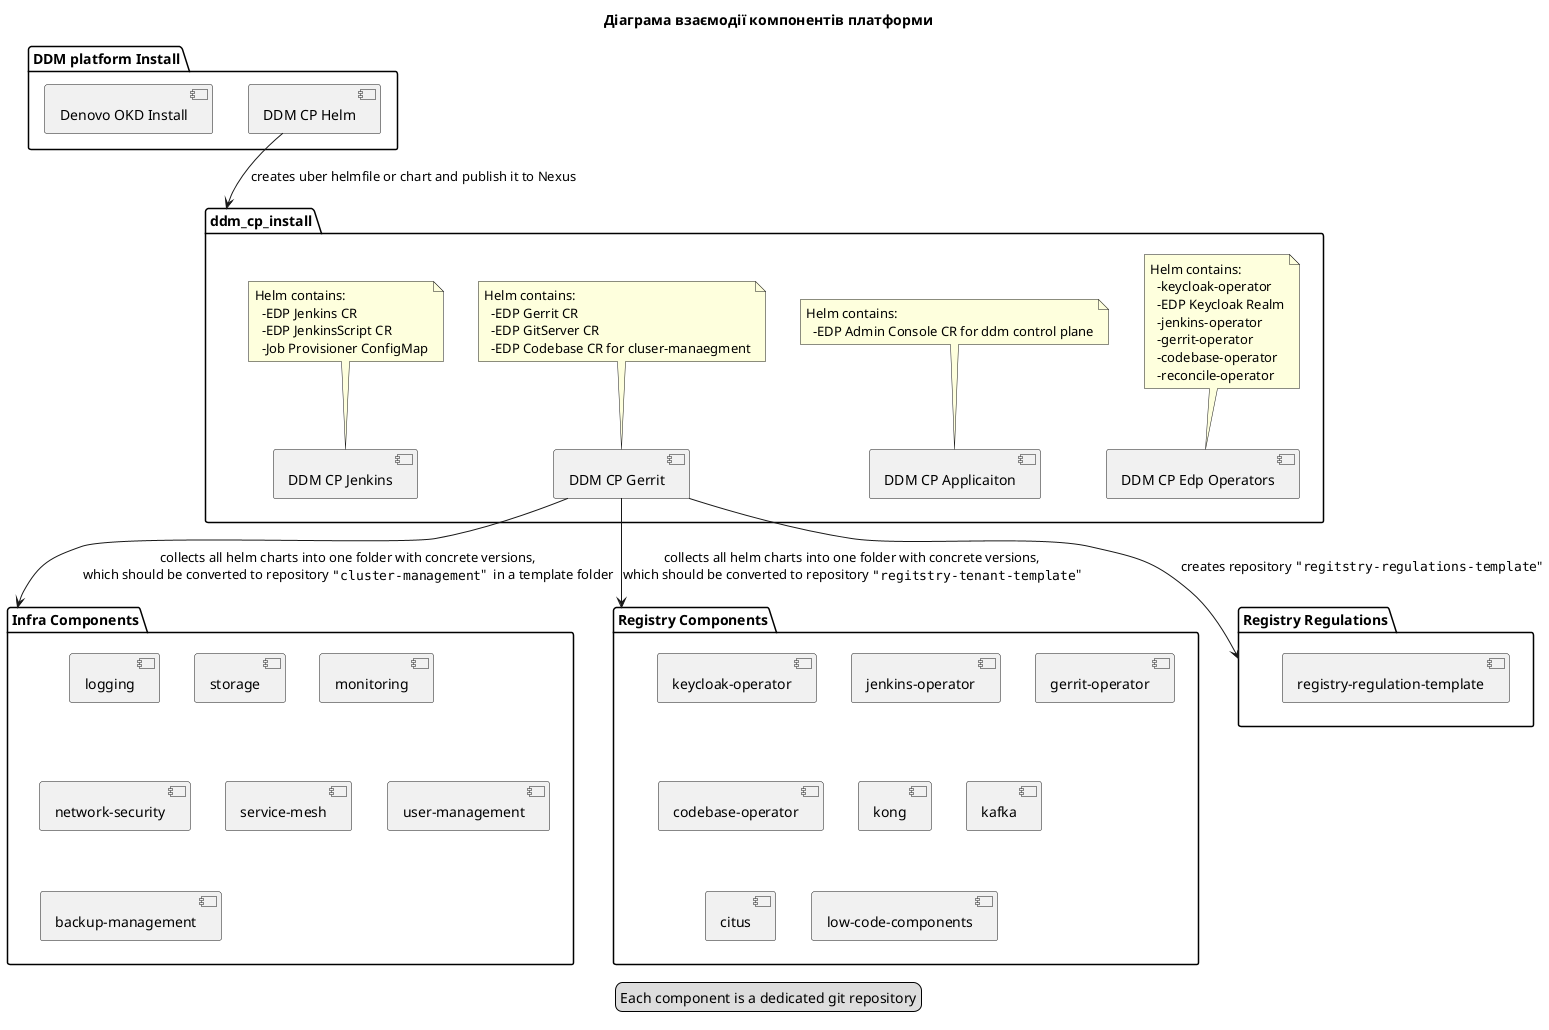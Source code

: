 @startuml

title Діаграма взаємодії компонентів платформи

package "DDM platform Install" as ddm_platrom_install{
  [Denovo OKD Install] as denovo_okd_install
  [DDM CP Helm] as ddm_cp_helm
}
ddm_cp_helm -down-> ddm_cp_install: creates uber helmfile or chart and publish it to Nexus

package "DDM Control Plane (CP) install" as ddm_cp_install {
  [DDM CP Edp Operators] as ddm_cp_edp_operators
  note top of ddm_cp_edp_operators
    Helm contains:
      -keycloak-operator
      -EDP Keycloak Realm
      -jenkins-operator
      -gerrit-operator
      -codebase-operator
      -reconcile-operator
  end note
  [DDM CP Applicaiton] as ddm_cp_app
  note top of ddm_cp_app
    Helm contains:
      -EDP Admin Console CR for ddm control plane
  end note
  [DDM CP Gerrit] as ddm_gerrit
  note top of ddm_gerrit
    Helm contains:
      -EDP Gerrit CR
      -EDP GitServer CR
      -EDP Codebase CR for cluser-manaegment
  end note
  [DDM CP Jenkins] as ddm_jenkins
  note top of ddm_jenkins
    Helm contains:
      -EDP Jenkins CR
      -EDP JenkinsScript CR
      -Job Provisioner ConfigMap
  end note
}

package "Infra Components" as infra_components {
  [logging]
  [storage]
  [monitoring]
  [network-security]
  [service-mesh]
  [user-management]
  [backup-management]
}

denovo_okd_install -[hidden]down-> ddm_cp_install
ddm_gerrit -down-> infra_components : collects all helm charts into one folder with concrete versions,\nwhich should be converted to repository """cluster-management"""  in a template folder

package "Registry Components" as registry_components {
  [keycloak-operator]
  [jenkins-operator]
  [gerrit-operator]
  [codebase-operator]
  [kong]
  [kafka]
  [citus]
  [low-code-components]
}

ddm_gerrit -down-> registry_components : collects all helm charts into one folder with concrete versions,\nwhich should be converted to repository """regitstry-tenant-template"""

package "Registry Regulations" as registry_regulations {
  [registry-regulation-template]
}

ddm_gerrit -down-> registry_regulations : creates repository """regitstry-regulations-template"""

legend
 Each component is a dedicated git repository
end legend

@enduml